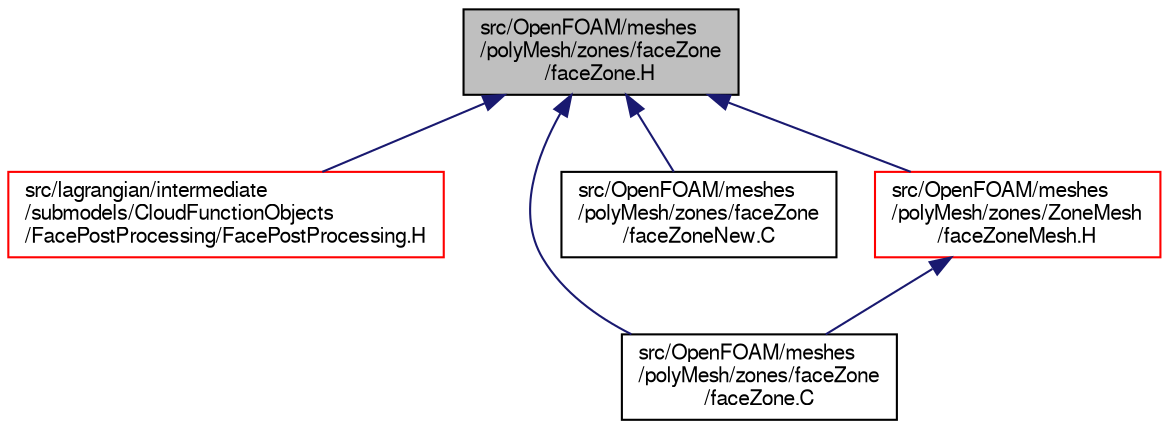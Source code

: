 digraph "src/OpenFOAM/meshes/polyMesh/zones/faceZone/faceZone.H"
{
  bgcolor="transparent";
  edge [fontname="FreeSans",fontsize="10",labelfontname="FreeSans",labelfontsize="10"];
  node [fontname="FreeSans",fontsize="10",shape=record];
  Node1 [label="src/OpenFOAM/meshes\l/polyMesh/zones/faceZone\l/faceZone.H",height=0.2,width=0.4,color="black", fillcolor="grey75", style="filled" fontcolor="black"];
  Node1 -> Node2 [dir="back",color="midnightblue",fontsize="10",style="solid",fontname="FreeSans"];
  Node2 [label="src/lagrangian/intermediate\l/submodels/CloudFunctionObjects\l/FacePostProcessing/FacePostProcessing.H",height=0.2,width=0.4,color="red",URL="$a06142.html"];
  Node1 -> Node3 [dir="back",color="midnightblue",fontsize="10",style="solid",fontname="FreeSans"];
  Node3 [label="src/OpenFOAM/meshes\l/polyMesh/zones/faceZone\l/faceZone.C",height=0.2,width=0.4,color="black",URL="$a08221.html"];
  Node1 -> Node4 [dir="back",color="midnightblue",fontsize="10",style="solid",fontname="FreeSans"];
  Node4 [label="src/OpenFOAM/meshes\l/polyMesh/zones/faceZone\l/faceZoneNew.C",height=0.2,width=0.4,color="black",URL="$a08223.html"];
  Node1 -> Node5 [dir="back",color="midnightblue",fontsize="10",style="solid",fontname="FreeSans"];
  Node5 [label="src/OpenFOAM/meshes\l/polyMesh/zones/ZoneMesh\l/faceZoneMesh.H",height=0.2,width=0.4,color="red",URL="$a08234.html",tooltip="Foam::faceZoneMesh. "];
  Node5 -> Node3 [dir="back",color="midnightblue",fontsize="10",style="solid",fontname="FreeSans"];
}
